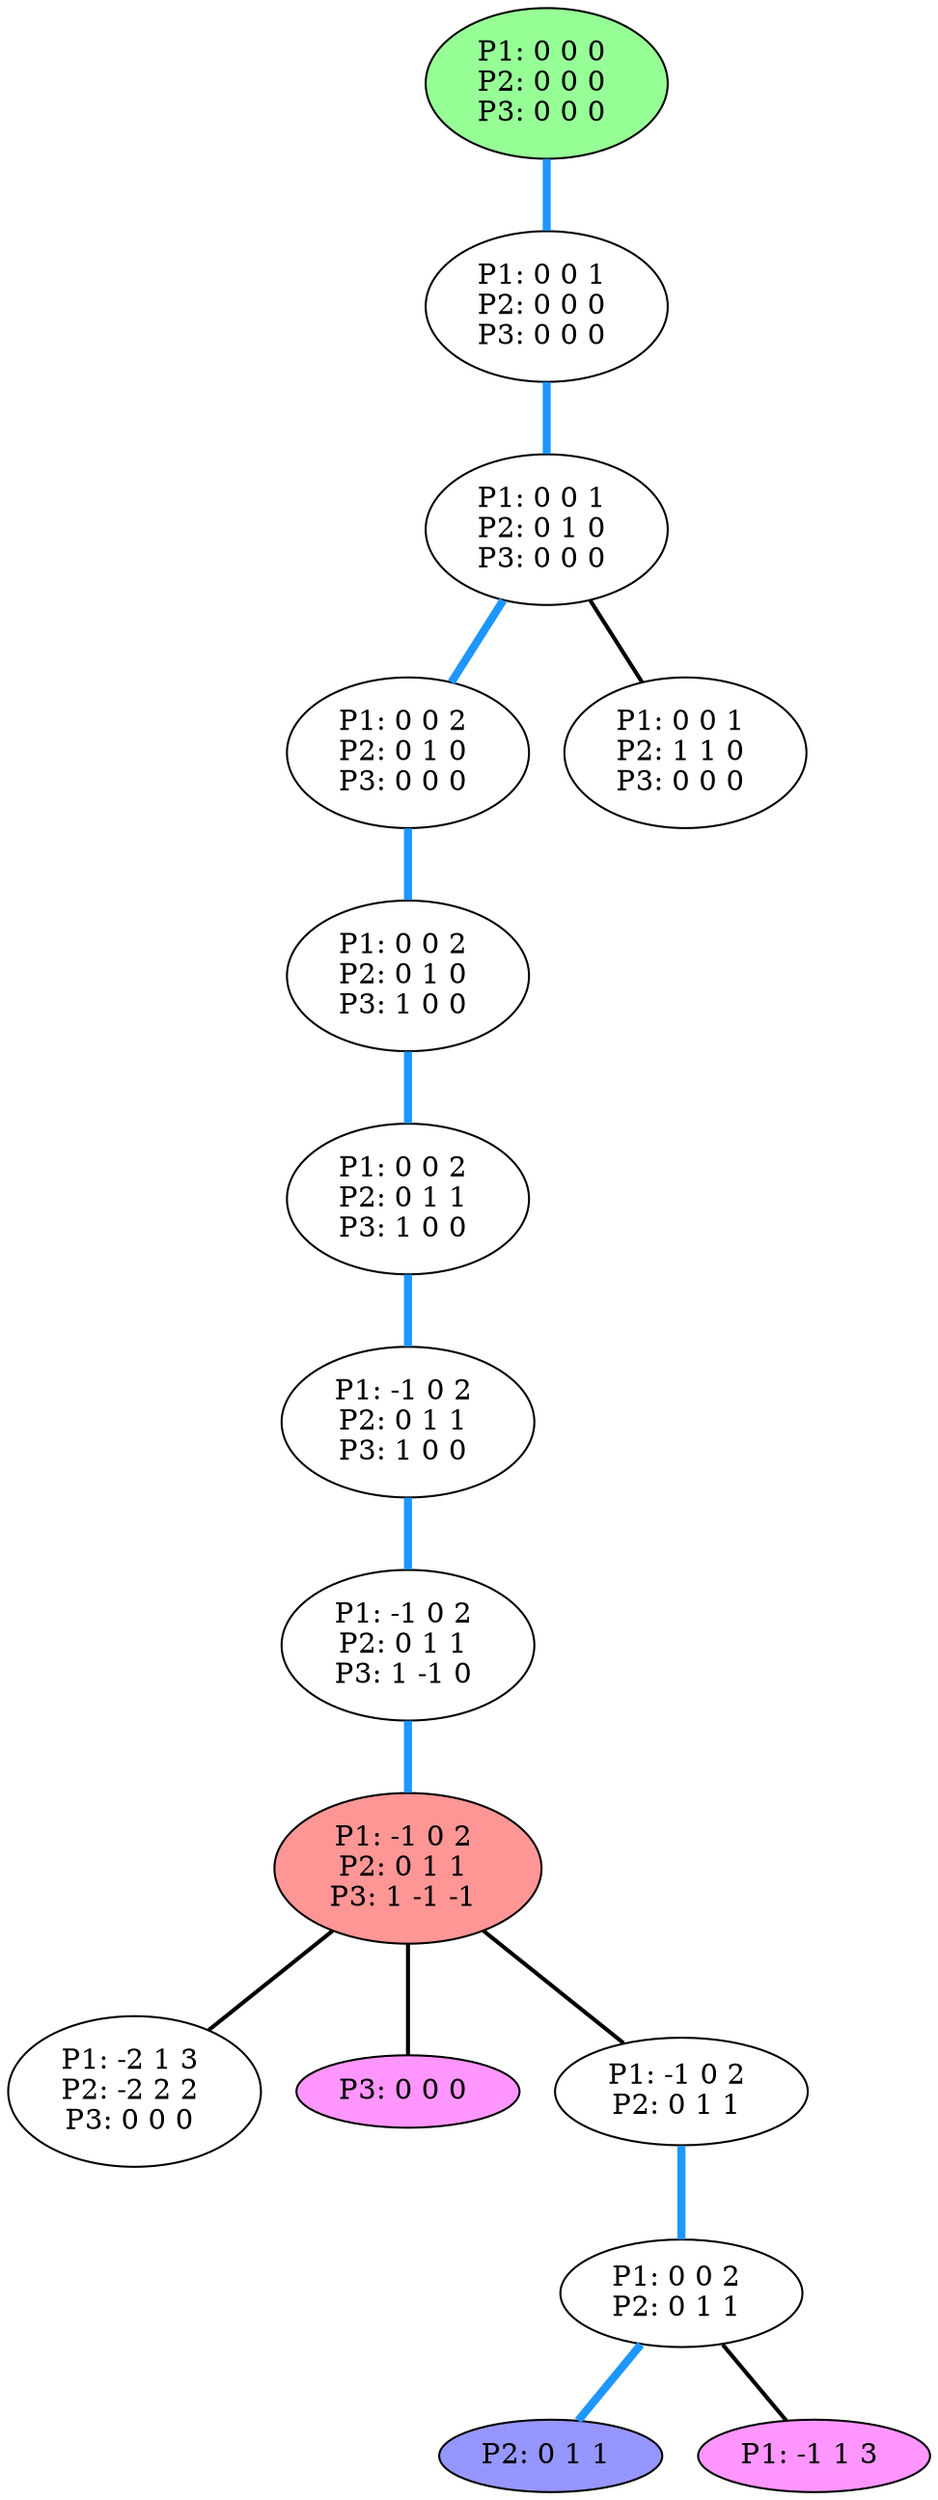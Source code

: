 graph G {
color = "black"
0 [label = "P1: 0 0 0 
P2: 0 0 0 
P3: 0 0 0 
",  style="filled", fillcolor = "#96FF96"];
1 [label = "P1: 0 0 1 
P2: 0 0 0 
P3: 0 0 0 
"];
2 [label = "P1: 0 0 1 
P2: 0 1 0 
P3: 0 0 0 
"];
3 [label = "P1: 0 0 2 
P2: 0 1 0 
P3: 0 0 0 
"];
4 [label = "P1: 0 0 1 
P2: 1 1 0 
P3: 0 0 0 
"];
5 [label = "P1: 0 0 2 
P2: 0 1 0 
P3: 1 0 0 
"];
6 [label = "P1: 0 0 2 
P2: 0 1 1 
P3: 1 0 0 
"];
7 [label = "P1: -1 0 2 
P2: 0 1 1 
P3: 1 0 0 
"];
8 [label = "P1: -1 0 2 
P2: 0 1 1 
P3: 1 -1 0 
"];
9 [label = "P1: -1 0 2 
P2: 0 1 1 
P3: 1 -1 -1 
",  style="filled", fillcolor = "#FF9696"];
10 [label = "P1: -2 1 3 
P2: -2 2 2 
P3: 0 0 0 
"];
11 [label = "P3: 0 0 0 
",  style="filled", fillcolor = "#FF96FF"];
12 [label = "P1: -1 0 2 
P2: 0 1 1 
"];
13 [label = "P1: 0 0 2 
P2: 0 1 1 
"];
14 [label = "P2: 0 1 1 
", style="filled", fillcolor = "#9696FF"];
15 [label = "P1: -1 1 3 
",  style="filled", fillcolor = "#FF96FF"];
edge [style=bold];
0 -- 1 [color="#1E96FF", penwidth=4.0];

1 -- 2 [color="#1E96FF", penwidth=4.0];

2 -- 3 [color="#1E96FF", penwidth=4.0];
2 -- 4 [color=black];

3 -- 5 [color="#1E96FF", penwidth=4.0];


5 -- 6 [color="#1E96FF", penwidth=4.0];

6 -- 7 [color="#1E96FF", penwidth=4.0];

7 -- 8 [color="#1E96FF", penwidth=4.0];

8 -- 9 [color="#1E96FF", penwidth=4.0];

9 -- 10 [color=black];
9 -- 11 [color=black];
9 -- 12 [color=black];


12 -- 13 [color="#1E96FF", penwidth=4.0];

13 -- 14 [color="#1E96FF", penwidth=4.0];
13 -- 15 [color=black];

}
